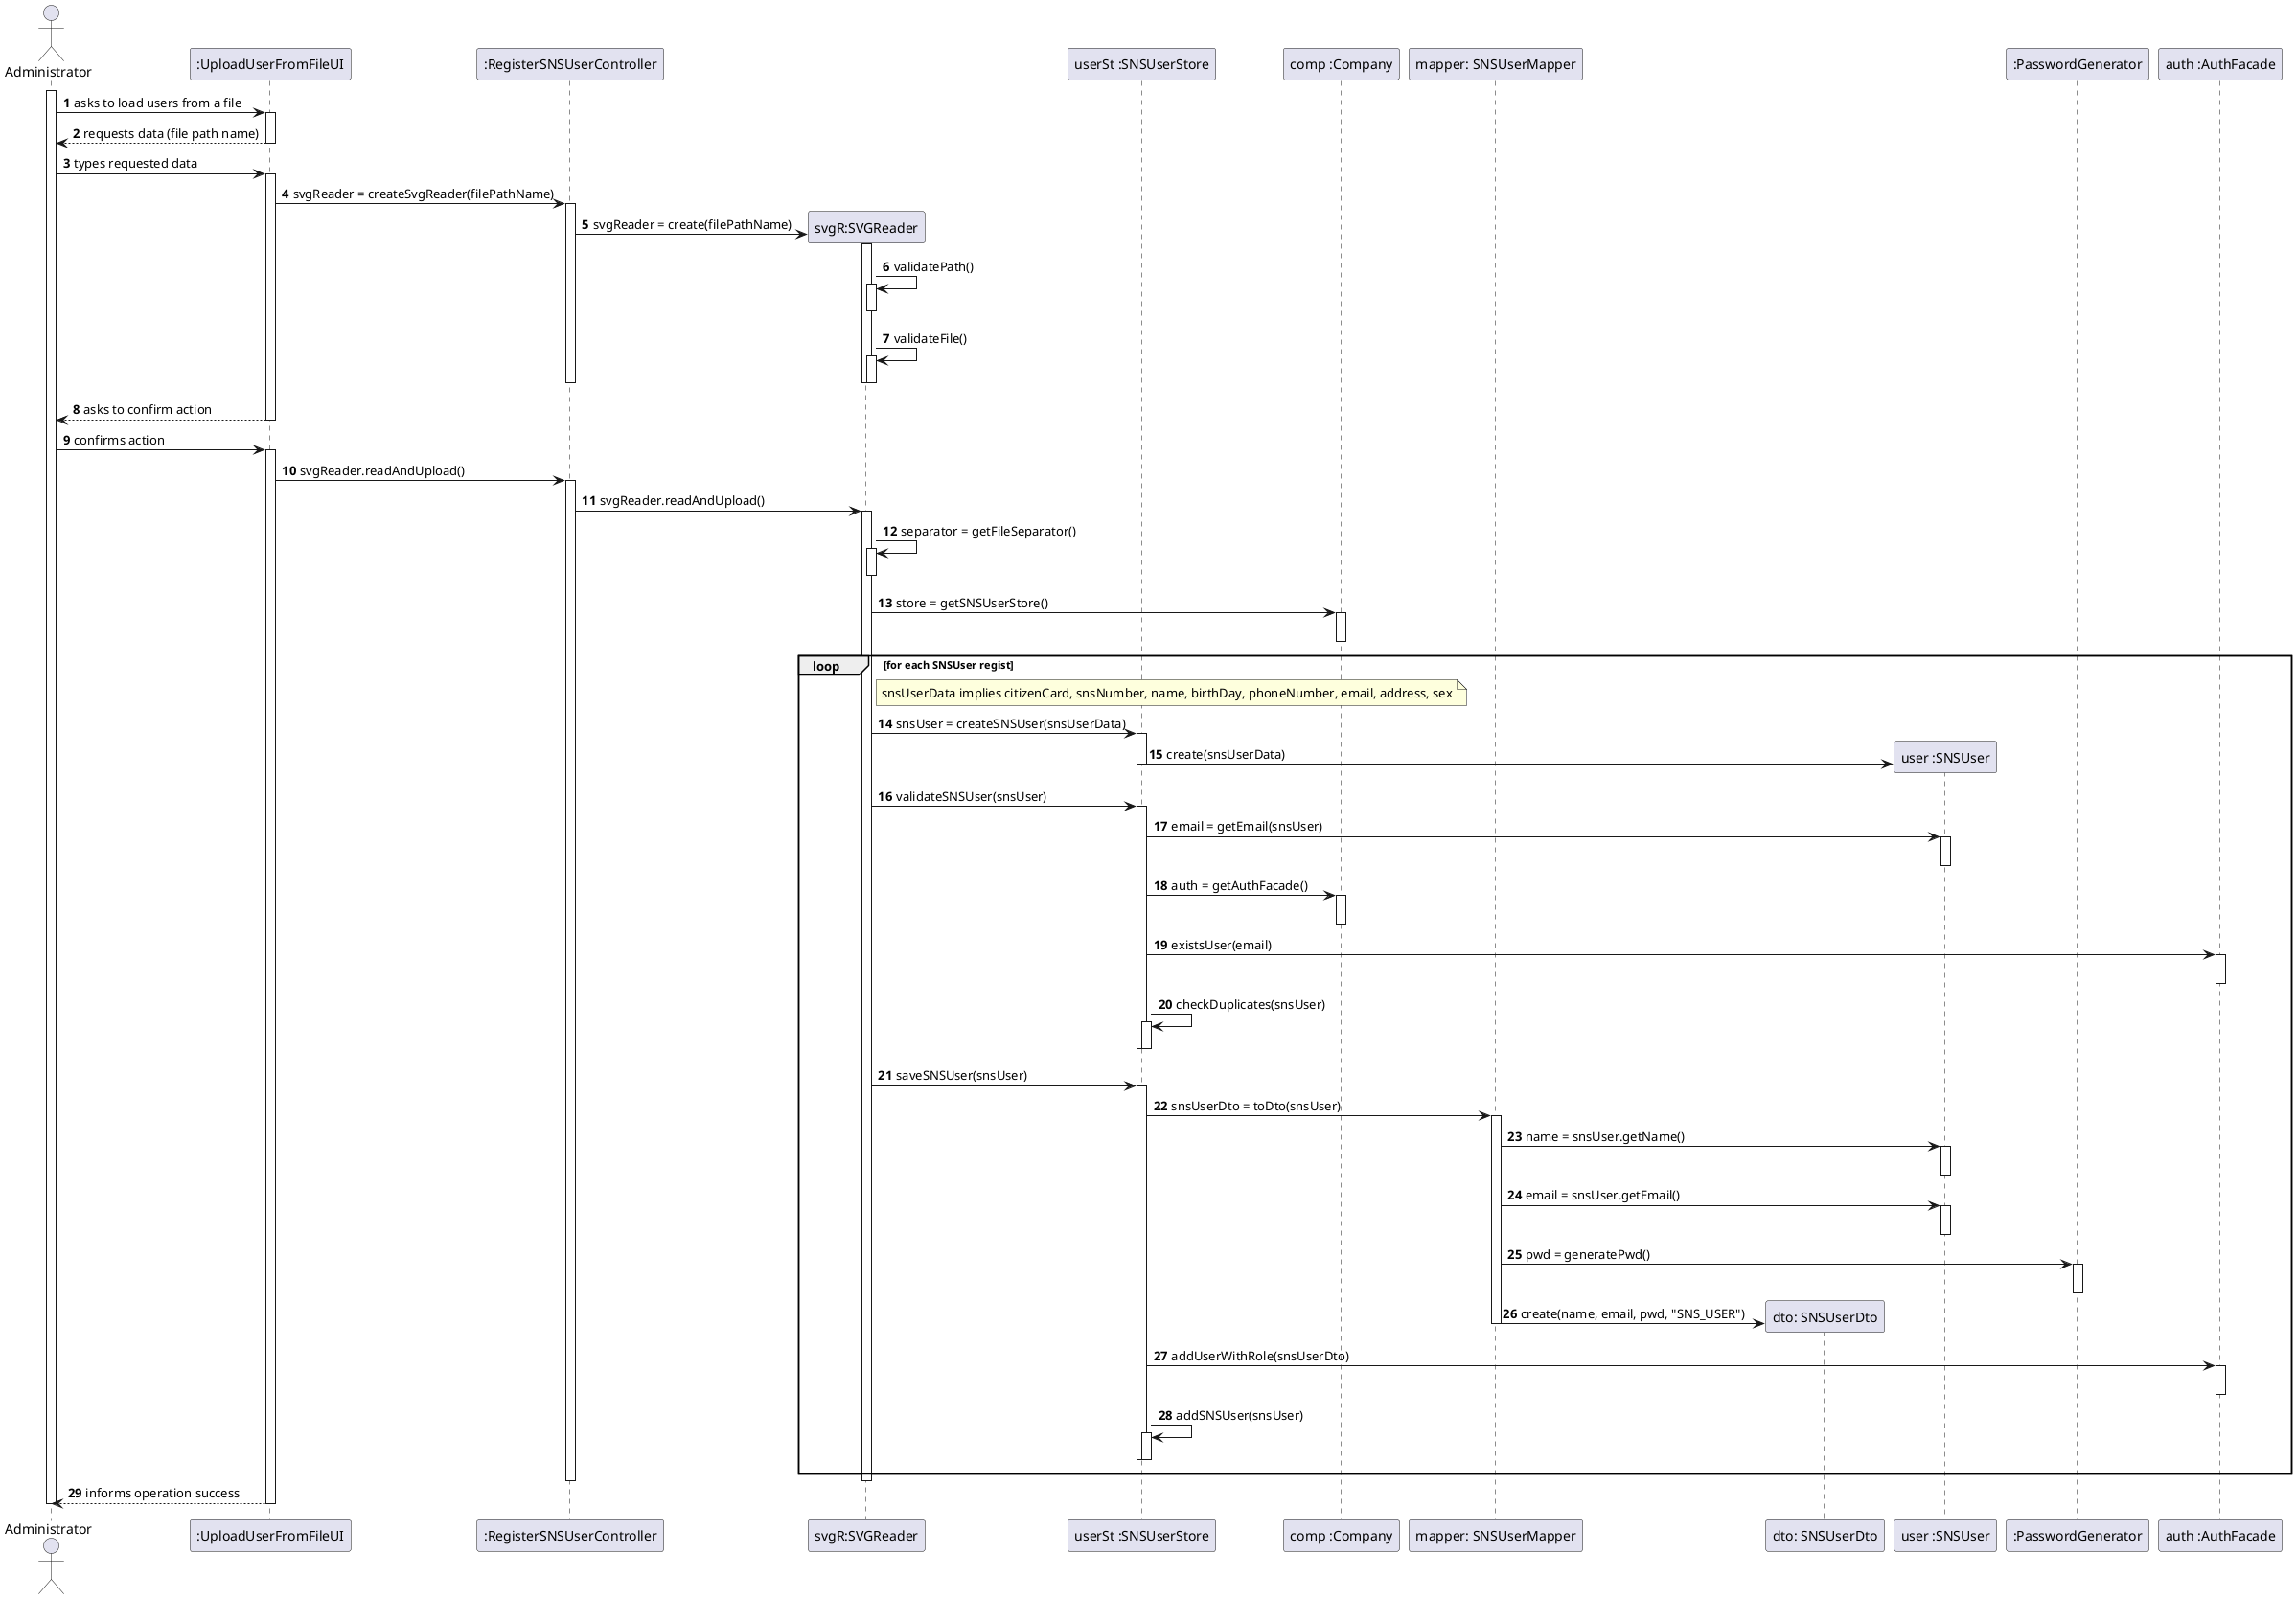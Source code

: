 @startuml
autonumber
'hide footbox
actor "Administrator" as ADM

participant ":UploadUserFromFileUI" as UI
participant ":RegisterSNSUserController" as CTRL
participant "svgR:SVGReader" as SVGR
participant "userSt :SNSUserStore" as USR_STR
participant "comp :Company" as COMP
participant "mapper: SNSUserMapper" as MAPPER
participant "dto: SNSUserDto" as DTO
participant "user :SNSUser" as USR
participant ":PasswordGenerator" as PWDGEN
participant "auth :AuthFacade" as AUTH


activate ADM
ADM -> UI : asks to load users from a file
activate UI
UI --> ADM : requests data (file path name)
deactivate UI

ADM -> UI : types requested data
activate UI

    UI -> CTRL : svgReader = createSvgReader(filePathName)
    activate CTRL
        CTRL -> SVGR ** : svgReader = create(filePathName)
        activate SVGR
            SVGR -> SVGR : validatePath()
            activate SVGR
            deactivate SVGR
            SVGR -> SVGR : validateFile()
            activate SVGR
            deactivate SVGR 
        deactivate SVGR
    deactivate CTRL

UI --> ADM : asks to confirm action
deactivate UI

ADM -> UI : confirms action
activate UI

    UI -> CTRL : svgReader.readAndUpload()
    activate CTRL
        CTRL -> SVGR : svgReader.readAndUpload()
        activate SVGR
            SVGR -> SVGR : separator = getFileSeparator()
            activate SVGR
            deactivate SVGR
            
            SVGR -> COMP : store = getSNSUserStore()
            activate COMP
            deactivate COMP

            loop for each SNSUser regist
            
                note right of SVGR
                snsUserData implies citizenCard, snsNumber, name, birthDay, phoneNumber, email, address, sex
                end note

                SVGR -> USR_STR : snsUser = createSNSUser(snsUserData)
                activate USR_STR
                    USR_STR -> USR** : create(snsUserData)
                deactivate USR_STR

                SVGR -> USR_STR : validateSNSUser(snsUser)
                activate USR_STR
                    USR_STR -> USR : email = getEmail(snsUser)
                    activate USR
                    deactivate USR

                    USR_STR -> COMP : auth = getAuthFacade()
                    activate COMP
                    deactivate COMP

                    USR_STR -> AUTH : existsUser(email)
                    activate AUTH
                    deactivate AUTH

                    USR_STR -> USR_STR : checkDuplicates(snsUser)
                    activate USR_STR
                    deactivate USR_STR

                deactivate USR_STR

                SVGR -> USR_STR : saveSNSUser(snsUser)
                activate USR_STR

                    USR_STR -> MAPPER : snsUserDto = toDto(snsUser)
                    activate MAPPER

                        MAPPER -> USR : name = snsUser.getName()
                        activate USR
                        deactivate USR

                        MAPPER -> USR : email = snsUser.getEmail()
                        activate USR
                        deactivate USR

                        MAPPER -> PWDGEN : pwd = generatePwd()
                        activate PWDGEN
                        deactivate PWDGEN

                        MAPPER -> DTO ** : create(name, email, pwd, "SNS_USER")

                    deactivate MAPPER

                    USR_STR -> AUTH : addUserWithRole(snsUserDto)
                    activate AUTH
                    deactivate AUTH

                    USR_STR -> USR_STR : addSNSUser(snsUser)
                    activate USR_STR
                    deactivate USR_STR

                deactivate USR_STR

            end
        deactivate SVGR
    deactivate CTRL

UI --> ADM : informs operation success
deactivate UI

deactivate ADM

@enduml